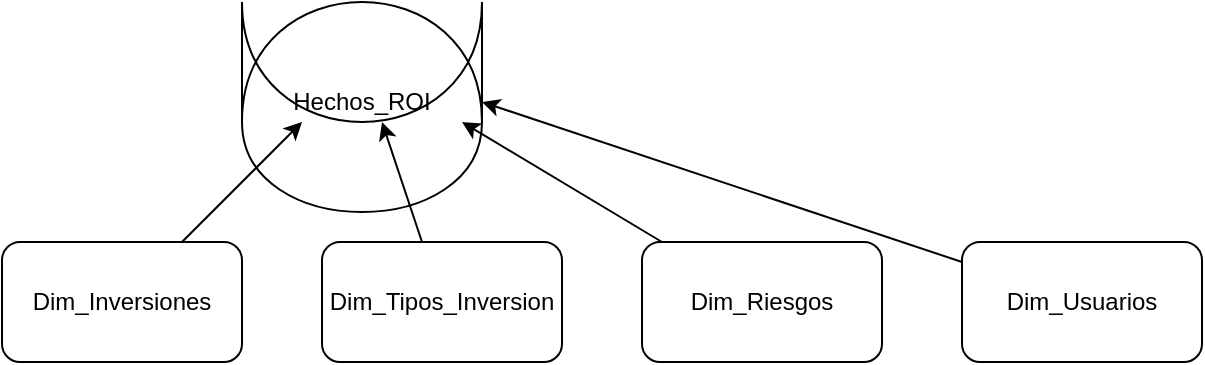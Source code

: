 <mxfile>
  <diagram name="Datamart ROI">
    <mxGraphModel>
      <root>
        <mxCell id="0" />
        <mxCell id="1" parent="0" />
        <mxCell id="2" value="Hechos_ROI" style="shape=cylinder;whiteSpace=wrap;html=1;boundedLbl=1;backgroundOutline=1;size=15;" vertex="1" parent="1">
          <mxGeometry x="160" y="120" width="120" height="60" as="geometry" />
        </mxCell>
        <mxCell id="3" value="Dim_Inversiones" style="rounded=1;whiteSpace=wrap;html=1;" vertex="1" parent="1">
          <mxGeometry x="40" y="240" width="120" height="60" as="geometry" />
        </mxCell>
        <mxCell id="4" value="Dim_Tipos_Inversion" style="rounded=1;whiteSpace=wrap;html=1;" vertex="1" parent="1">
          <mxGeometry x="200" y="240" width="120" height="60" as="geometry" />
        </mxCell>
        <mxCell id="5" value="Dim_Riesgos" style="rounded=1;whiteSpace=wrap;html=1;" vertex="1" parent="1">
          <mxGeometry x="360" y="240" width="120" height="60" as="geometry" />
        </mxCell>
        <mxCell id="6" value="Dim_Usuarios" style="rounded=1;whiteSpace=wrap;html=1;" vertex="1" parent="1">
          <mxGeometry x="520" y="240" width="120" height="60" as="geometry" />
        </mxCell>
        <mxCell id="7" value="" edge="1" parent="1" source="3" target="2">
          <mxGeometry relative="1" as="geometry" />
        </mxCell>
        <mxCell id="8" value="" edge="1" parent="1" source="4" target="2">
          <mxGeometry relative="1" as="geometry" />
        </mxCell>
        <mxCell id="9" value="" edge="1" parent="1" source="5" target="2">
          <mxGeometry relative="1" as="geometry" />
        </mxCell>
        <mxCell id="10" value="" edge="1" parent="1" source="6" target="2">
          <mxGeometry relative="1" as="geometry" />
        </mxCell>
      </root>
    </mxGraphModel>
  </diagram>
</mxfile>